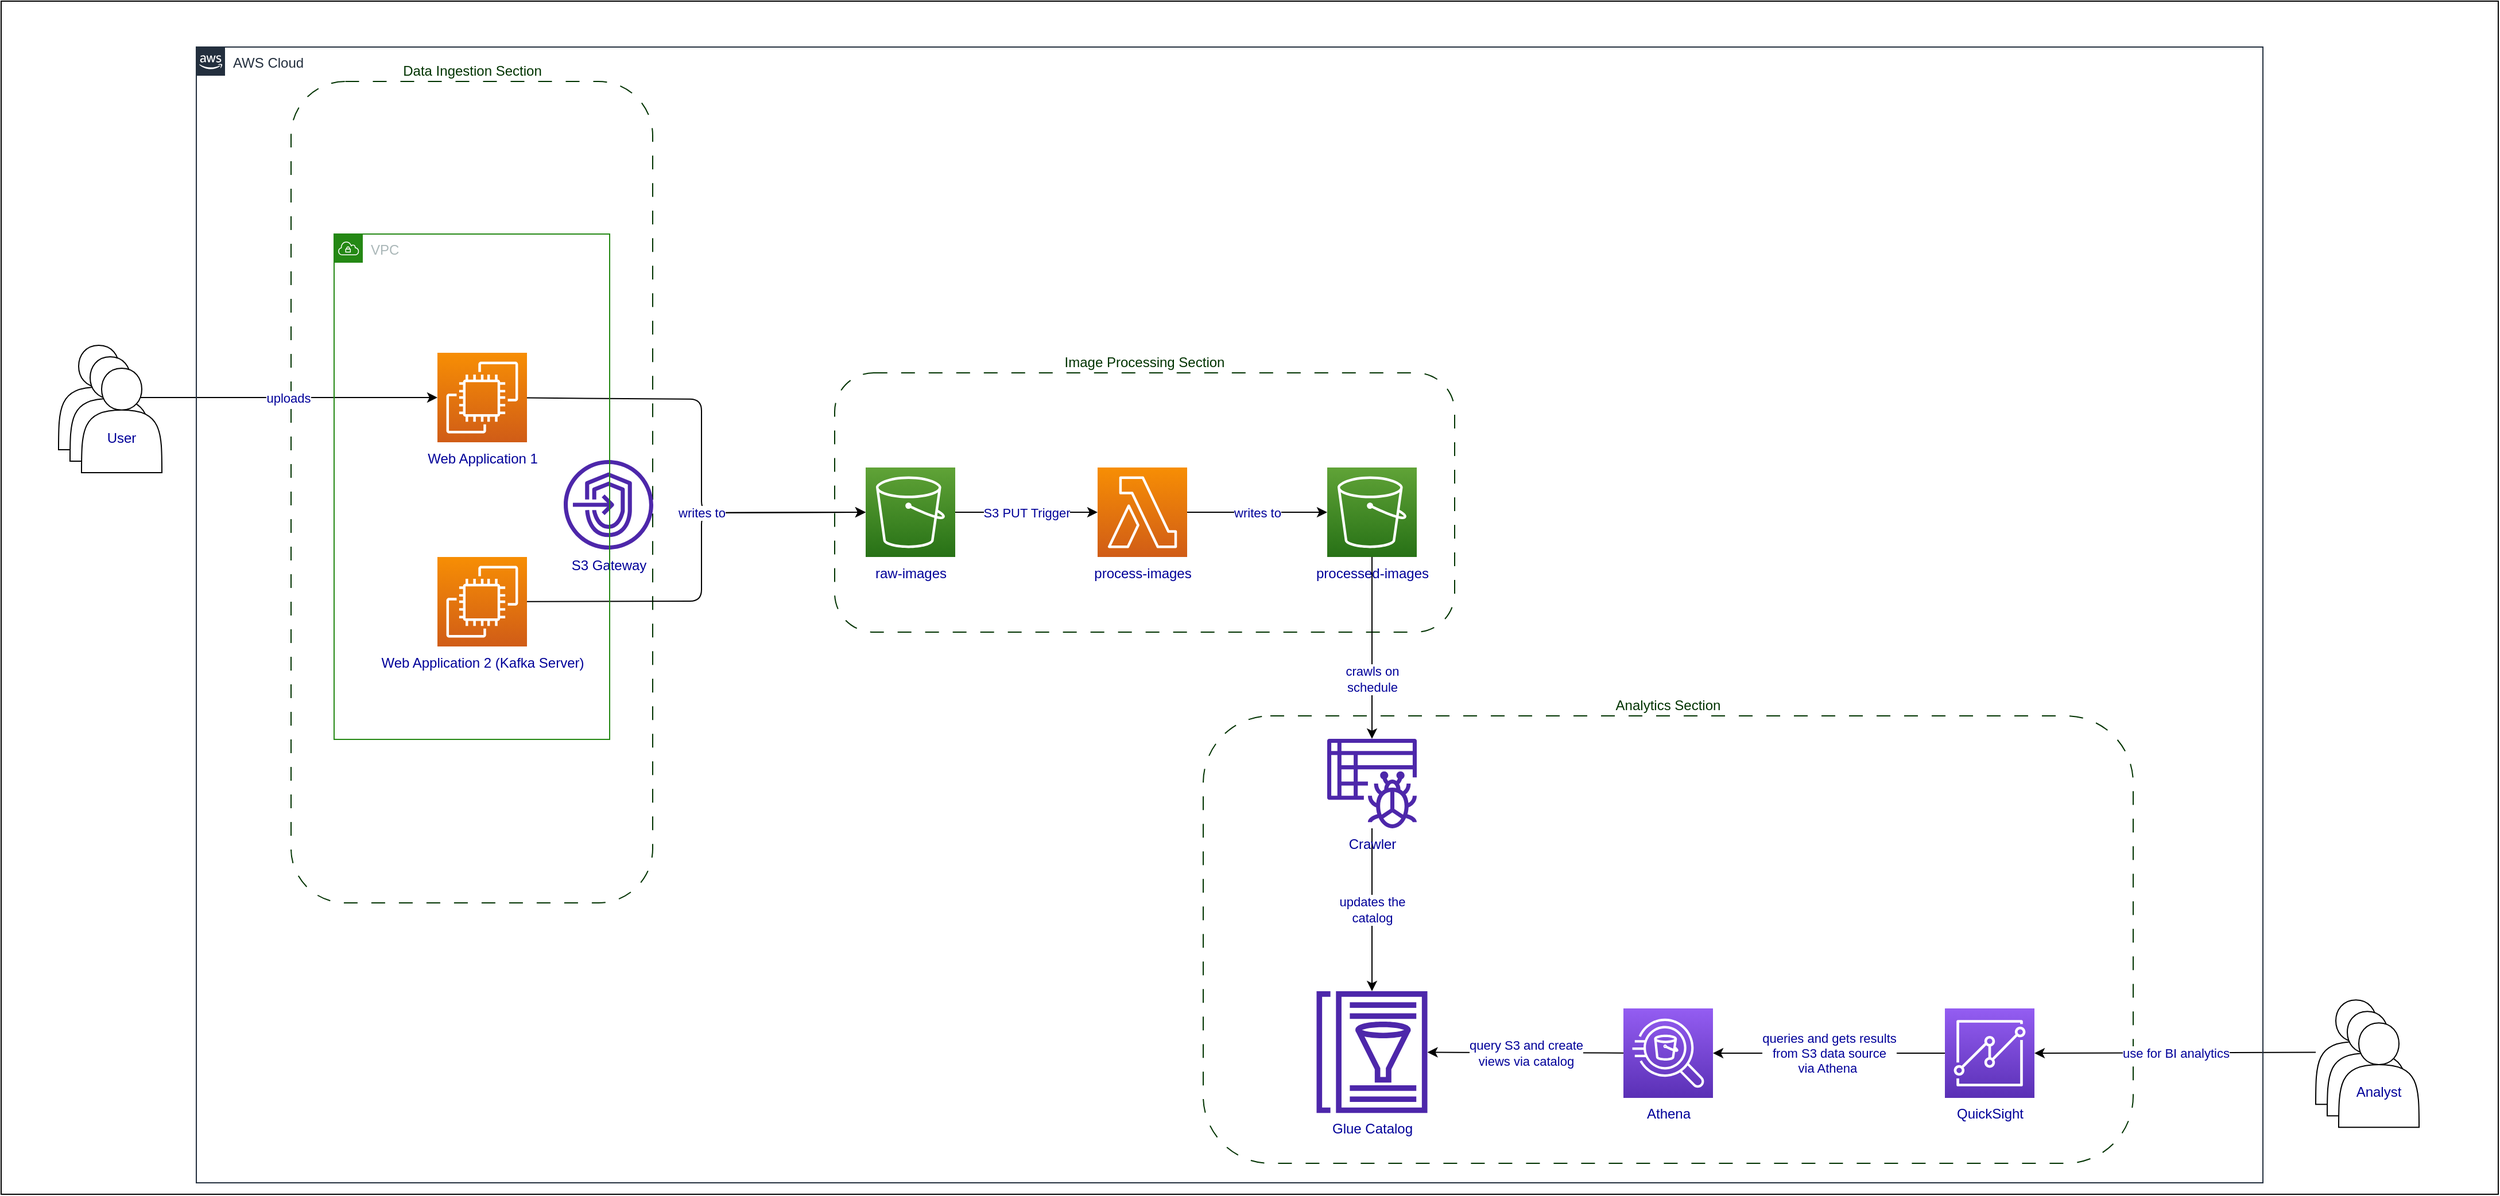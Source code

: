 <mxfile>
    <diagram id="JB2kJvLuueZ8NXWABjyU" name="Page-1">
        <mxGraphModel dx="3536" dy="1414" grid="1" gridSize="10" guides="1" tooltips="1" connect="1" arrows="1" fold="1" page="1" pageScale="1" pageWidth="850" pageHeight="1100" math="0" shadow="0">
            <root>
                <mxCell id="0"/>
                <mxCell id="1" parent="0"/>
                <mxCell id="66" value="" style="rounded=0;whiteSpace=wrap;html=1;" vertex="1" parent="1">
                    <mxGeometry x="-780" y="20" width="2175" height="1040" as="geometry"/>
                </mxCell>
                <mxCell id="57" value="Image Processing Section" style="rounded=1;whiteSpace=wrap;html=1;fontColor=#003300;fillColor=none;strokeColor=#003300;dashed=1;dashPattern=12 12;labelPosition=center;verticalLabelPosition=top;align=center;verticalAlign=bottom;" vertex="1" parent="1">
                    <mxGeometry x="-54" y="344" width="540" height="226" as="geometry"/>
                </mxCell>
                <mxCell id="56" value="Analytics Section" style="rounded=1;whiteSpace=wrap;html=1;fontColor=#003300;fillColor=none;strokeColor=#003300;dashed=1;dashPattern=12 12;labelPosition=center;verticalLabelPosition=top;align=center;verticalAlign=bottom;" vertex="1" parent="1">
                    <mxGeometry x="267" y="643" width="810" height="390" as="geometry"/>
                </mxCell>
                <mxCell id="58" value="Data Ingestion Section" style="rounded=1;whiteSpace=wrap;html=1;fontColor=#003300;fillColor=none;strokeColor=#003300;dashed=1;dashPattern=12 12;labelPosition=center;verticalLabelPosition=top;align=center;verticalAlign=bottom;" vertex="1" parent="1">
                    <mxGeometry x="-527.5" y="90" width="315" height="716" as="geometry"/>
                </mxCell>
                <mxCell id="28" value="S3 PUT Trigger" style="edgeStyle=none;html=1;entryX=0;entryY=0.5;entryDx=0;entryDy=0;entryPerimeter=0;fontColor=#000099;" edge="1" parent="1" source="3" target="6">
                    <mxGeometry relative="1" as="geometry"/>
                </mxCell>
                <mxCell id="3" value="&lt;font color=&quot;#000099&quot;&gt;raw-images&lt;/font&gt;" style="sketch=0;points=[[0,0,0],[0.25,0,0],[0.5,0,0],[0.75,0,0],[1,0,0],[0,1,0],[0.25,1,0],[0.5,1,0],[0.75,1,0],[1,1,0],[0,0.25,0],[0,0.5,0],[0,0.75,0],[1,0.25,0],[1,0.5,0],[1,0.75,0]];outlineConnect=0;fontColor=#232F3E;gradientColor=#60A337;gradientDirection=north;fillColor=#277116;strokeColor=#ffffff;dashed=0;verticalLabelPosition=bottom;verticalAlign=top;align=center;html=1;fontSize=12;fontStyle=0;aspect=fixed;shape=mxgraph.aws4.resourceIcon;resIcon=mxgraph.aws4.s3;" vertex="1" parent="1">
                    <mxGeometry x="-27" y="426.5" width="78" height="78" as="geometry"/>
                </mxCell>
                <mxCell id="29" value="writes to" style="edgeStyle=none;html=1;entryX=0;entryY=0.5;entryDx=0;entryDy=0;entryPerimeter=0;fontColor=#000099;" edge="1" parent="1" source="6" target="14">
                    <mxGeometry relative="1" as="geometry"/>
                </mxCell>
                <mxCell id="6" value="&lt;font color=&quot;#000099&quot;&gt;process-images&lt;/font&gt;" style="sketch=0;points=[[0,0,0],[0.25,0,0],[0.5,0,0],[0.75,0,0],[1,0,0],[0,1,0],[0.25,1,0],[0.5,1,0],[0.75,1,0],[1,1,0],[0,0.25,0],[0,0.5,0],[0,0.75,0],[1,0.25,0],[1,0.5,0],[1,0.75,0]];outlineConnect=0;fontColor=#232F3E;gradientColor=#F78E04;gradientDirection=north;fillColor=#D05C17;strokeColor=#ffffff;dashed=0;verticalLabelPosition=bottom;verticalAlign=top;align=center;html=1;fontSize=12;fontStyle=0;aspect=fixed;shape=mxgraph.aws4.resourceIcon;resIcon=mxgraph.aws4.lambda;" vertex="1" parent="1">
                    <mxGeometry x="175" y="426.5" width="78" height="78" as="geometry"/>
                </mxCell>
                <mxCell id="35" value="crawls on&lt;br&gt;schedule" style="edgeStyle=none;html=1;fontColor=#000099;" edge="1" parent="1" source="14" target="31">
                    <mxGeometry x="0.331" relative="1" as="geometry">
                        <mxPoint y="1" as="offset"/>
                    </mxGeometry>
                </mxCell>
                <mxCell id="14" value="&lt;font color=&quot;#000099&quot;&gt;processed-images&lt;/font&gt;" style="sketch=0;points=[[0,0,0],[0.25,0,0],[0.5,0,0],[0.75,0,0],[1,0,0],[0,1,0],[0.25,1,0],[0.5,1,0],[0.75,1,0],[1,1,0],[0,0.25,0],[0,0.5,0],[0,0.75,0],[1,0.25,0],[1,0.5,0],[1,0.75,0]];outlineConnect=0;fontColor=#232F3E;gradientColor=#60A337;gradientDirection=north;fillColor=#277116;strokeColor=#ffffff;dashed=0;verticalLabelPosition=bottom;verticalAlign=top;align=center;html=1;fontSize=12;fontStyle=0;aspect=fixed;shape=mxgraph.aws4.resourceIcon;resIcon=mxgraph.aws4.s3;" vertex="1" parent="1">
                    <mxGeometry x="375" y="426.5" width="78" height="78" as="geometry"/>
                </mxCell>
                <mxCell id="25" style="edgeStyle=none;html=1;entryX=0;entryY=0.5;entryDx=0;entryDy=0;entryPerimeter=0;fontColor=#33FFFF;" edge="1" parent="1" source="20" target="3">
                    <mxGeometry relative="1" as="geometry">
                        <Array as="points">
                            <mxPoint x="-170" y="367"/>
                            <mxPoint x="-170" y="466"/>
                        </Array>
                    </mxGeometry>
                </mxCell>
                <mxCell id="20" value="&lt;font color=&quot;#000099&quot;&gt;Web Application 1&lt;/font&gt;" style="sketch=0;points=[[0,0,0],[0.25,0,0],[0.5,0,0],[0.75,0,0],[1,0,0],[0,1,0],[0.25,1,0],[0.5,1,0],[0.75,1,0],[1,1,0],[0,0.25,0],[0,0.5,0],[0,0.75,0],[1,0.25,0],[1,0.5,0],[1,0.75,0]];outlineConnect=0;fontColor=#232F3E;gradientColor=#F78E04;gradientDirection=north;fillColor=#D05C17;strokeColor=#ffffff;dashed=0;verticalLabelPosition=bottom;verticalAlign=top;align=center;html=1;fontSize=12;fontStyle=0;aspect=fixed;shape=mxgraph.aws4.resourceIcon;resIcon=mxgraph.aws4.ec2;" vertex="1" parent="1">
                    <mxGeometry x="-400" y="326.5" width="78" height="78" as="geometry"/>
                </mxCell>
                <mxCell id="27" value="writes to" style="edgeStyle=none;html=1;entryX=0;entryY=0.5;entryDx=0;entryDy=0;entryPerimeter=0;fontColor=#000099;" edge="1" parent="1" source="21" target="3">
                    <mxGeometry x="0.238" relative="1" as="geometry">
                        <Array as="points">
                            <mxPoint x="-170" y="543"/>
                            <mxPoint x="-170" y="466"/>
                        </Array>
                        <mxPoint x="-1" as="offset"/>
                    </mxGeometry>
                </mxCell>
                <mxCell id="21" value="&lt;font color=&quot;#000099&quot;&gt;Web Application 2 (Kafka Server)&lt;/font&gt;" style="sketch=0;points=[[0,0,0],[0.25,0,0],[0.5,0,0],[0.75,0,0],[1,0,0],[0,1,0],[0.25,1,0],[0.5,1,0],[0.75,1,0],[1,1,0],[0,0.25,0],[0,0.5,0],[0,0.75,0],[1,0.25,0],[1,0.5,0],[1,0.75,0]];outlineConnect=0;fontColor=#232F3E;gradientColor=#F78E04;gradientDirection=north;fillColor=#D05C17;strokeColor=#ffffff;dashed=0;verticalLabelPosition=bottom;verticalAlign=top;align=center;html=1;fontSize=12;fontStyle=0;aspect=fixed;shape=mxgraph.aws4.resourceIcon;resIcon=mxgraph.aws4.ec2;" vertex="1" parent="1">
                    <mxGeometry x="-400" y="504.5" width="78" height="78" as="geometry"/>
                </mxCell>
                <mxCell id="24" value="uploads" style="edgeStyle=none;html=1;fontColor=#000099;" edge="1" parent="1" source="22" target="20">
                    <mxGeometry relative="1" as="geometry"/>
                </mxCell>
                <mxCell id="22" value="&lt;br&gt;&lt;br&gt;User" style="shape=actor;whiteSpace=wrap;html=1;fontColor=#33FFFF;" vertex="1" parent="1">
                    <mxGeometry x="-730" y="320" width="70" height="91" as="geometry"/>
                </mxCell>
                <mxCell id="36" value="updates the&lt;br&gt;catalog" style="edgeStyle=none;html=1;fontColor=#000099;" edge="1" parent="1" source="31" target="34">
                    <mxGeometry relative="1" as="geometry"/>
                </mxCell>
                <mxCell id="31" value="&lt;font color=&quot;#000099&quot;&gt;Crawler&lt;/font&gt;" style="sketch=0;outlineConnect=0;fontColor=#232F3E;gradientColor=none;fillColor=#4D27AA;strokeColor=none;dashed=0;verticalLabelPosition=bottom;verticalAlign=top;align=center;html=1;fontSize=12;fontStyle=0;aspect=fixed;pointerEvents=1;shape=mxgraph.aws4.glue_crawlers;" vertex="1" parent="1">
                    <mxGeometry x="375" y="663" width="78" height="78" as="geometry"/>
                </mxCell>
                <mxCell id="38" value="queries and gets results&lt;br&gt;from S3 data source&lt;br&gt;via Athena&amp;nbsp;" style="edgeStyle=none;html=1;entryX=1;entryY=0.5;entryDx=0;entryDy=0;entryPerimeter=0;fontColor=#000099;" edge="1" parent="1" source="32" target="33">
                    <mxGeometry relative="1" as="geometry"/>
                </mxCell>
                <mxCell id="32" value="&lt;font color=&quot;#000099&quot;&gt;QuickSight&lt;/font&gt;" style="sketch=0;points=[[0,0,0],[0.25,0,0],[0.5,0,0],[0.75,0,0],[1,0,0],[0,1,0],[0.25,1,0],[0.5,1,0],[0.75,1,0],[1,1,0],[0,0.25,0],[0,0.5,0],[0,0.75,0],[1,0.25,0],[1,0.5,0],[1,0.75,0]];outlineConnect=0;fontColor=#232F3E;gradientColor=#945DF2;gradientDirection=north;fillColor=#5A30B5;strokeColor=#ffffff;dashed=0;verticalLabelPosition=bottom;verticalAlign=top;align=center;html=1;fontSize=12;fontStyle=0;aspect=fixed;shape=mxgraph.aws4.resourceIcon;resIcon=mxgraph.aws4.quicksight;" vertex="1" parent="1">
                    <mxGeometry x="913" y="898" width="78" height="78" as="geometry"/>
                </mxCell>
                <mxCell id="37" value="query S3 and create&lt;br&gt;views via catalog" style="edgeStyle=none;html=1;fontColor=#000099;" edge="1" parent="1" source="33" target="34">
                    <mxGeometry relative="1" as="geometry"/>
                </mxCell>
                <mxCell id="33" value="&lt;font color=&quot;#000099&quot;&gt;Athena&lt;/font&gt;" style="sketch=0;points=[[0,0,0],[0.25,0,0],[0.5,0,0],[0.75,0,0],[1,0,0],[0,1,0],[0.25,1,0],[0.5,1,0],[0.75,1,0],[1,1,0],[0,0.25,0],[0,0.5,0],[0,0.75,0],[1,0.25,0],[1,0.5,0],[1,0.75,0]];outlineConnect=0;fontColor=#232F3E;gradientColor=#945DF2;gradientDirection=north;fillColor=#5A30B5;strokeColor=#ffffff;dashed=0;verticalLabelPosition=bottom;verticalAlign=top;align=center;html=1;fontSize=12;fontStyle=0;aspect=fixed;shape=mxgraph.aws4.resourceIcon;resIcon=mxgraph.aws4.athena;" vertex="1" parent="1">
                    <mxGeometry x="633" y="898" width="78" height="78" as="geometry"/>
                </mxCell>
                <mxCell id="34" value="&lt;font color=&quot;#000099&quot;&gt;Glue Catalog&lt;/font&gt;" style="sketch=0;outlineConnect=0;fontColor=#232F3E;gradientColor=none;fillColor=#4D27AA;strokeColor=none;dashed=0;verticalLabelPosition=bottom;verticalAlign=top;align=center;html=1;fontSize=12;fontStyle=0;aspect=fixed;pointerEvents=1;shape=mxgraph.aws4.glue_data_catalog;" vertex="1" parent="1">
                    <mxGeometry x="365" y="883" width="98" height="106.17" as="geometry"/>
                </mxCell>
                <mxCell id="40" value="use for BI analytics" style="edgeStyle=none;html=1;entryX=1;entryY=0.5;entryDx=0;entryDy=0;entryPerimeter=0;fontColor=#000099;" edge="1" parent="1" source="39" target="32">
                    <mxGeometry relative="1" as="geometry"/>
                </mxCell>
                <mxCell id="39" value="&lt;br&gt;&lt;br&gt;Analyst" style="shape=actor;whiteSpace=wrap;html=1;fontColor=#33FFFF;" vertex="1" parent="1">
                    <mxGeometry x="1236" y="890.59" width="70" height="91" as="geometry"/>
                </mxCell>
                <mxCell id="48" value="&lt;font color=&quot;#000099&quot;&gt;S3 Gateway&lt;/font&gt;" style="sketch=0;outlineConnect=0;fontColor=#232F3E;gradientColor=none;fillColor=#4D27AA;strokeColor=none;dashed=0;verticalLabelPosition=bottom;verticalAlign=top;align=center;html=1;fontSize=12;fontStyle=0;aspect=fixed;pointerEvents=1;shape=mxgraph.aws4.endpoints;" vertex="1" parent="1">
                    <mxGeometry x="-290" y="420" width="78" height="78" as="geometry"/>
                </mxCell>
                <mxCell id="53" value="VPC" style="points=[[0,0],[0.25,0],[0.5,0],[0.75,0],[1,0],[1,0.25],[1,0.5],[1,0.75],[1,1],[0.75,1],[0.5,1],[0.25,1],[0,1],[0,0.75],[0,0.5],[0,0.25]];outlineConnect=0;gradientColor=none;html=1;whiteSpace=wrap;fontSize=12;fontStyle=0;container=1;pointerEvents=0;collapsible=0;recursiveResize=0;shape=mxgraph.aws4.group;grIcon=mxgraph.aws4.group_vpc;strokeColor=#248814;fillColor=none;verticalAlign=top;align=left;spacingLeft=30;fontColor=#AAB7B8;dashed=0;" vertex="1" parent="1">
                    <mxGeometry x="-490" y="223" width="240" height="440.5" as="geometry"/>
                </mxCell>
                <mxCell id="62" value="&lt;br&gt;&lt;br&gt;User" style="shape=actor;whiteSpace=wrap;html=1;fontColor=#33FFFF;" vertex="1" parent="1">
                    <mxGeometry x="-720" y="330" width="70" height="91" as="geometry"/>
                </mxCell>
                <mxCell id="63" value="&lt;font color=&quot;#000099&quot;&gt;&lt;br&gt;&lt;br&gt;User&lt;/font&gt;" style="shape=actor;whiteSpace=wrap;html=1;fontColor=#33FFFF;" vertex="1" parent="1">
                    <mxGeometry x="-710" y="340" width="70" height="91" as="geometry"/>
                </mxCell>
                <mxCell id="64" value="&lt;br&gt;&lt;br&gt;Analyst" style="shape=actor;whiteSpace=wrap;html=1;fontColor=#33FFFF;" vertex="1" parent="1">
                    <mxGeometry x="1246" y="900.59" width="70" height="91" as="geometry"/>
                </mxCell>
                <mxCell id="65" value="&lt;br&gt;&lt;br&gt;Analyst" style="shape=actor;whiteSpace=wrap;html=1;fontColor=#000099;" vertex="1" parent="1">
                    <mxGeometry x="1256" y="910.59" width="70" height="91" as="geometry"/>
                </mxCell>
                <mxCell id="67" value="AWS Cloud" style="points=[[0,0],[0.25,0],[0.5,0],[0.75,0],[1,0],[1,0.25],[1,0.5],[1,0.75],[1,1],[0.75,1],[0.5,1],[0.25,1],[0,1],[0,0.75],[0,0.5],[0,0.25]];outlineConnect=0;gradientColor=none;html=1;whiteSpace=wrap;fontSize=12;fontStyle=0;container=1;pointerEvents=0;collapsible=0;recursiveResize=0;shape=mxgraph.aws4.group;grIcon=mxgraph.aws4.group_aws_cloud_alt;strokeColor=#232F3E;fillColor=none;verticalAlign=top;align=left;spacingLeft=30;fontColor=#232F3E;dashed=0;" vertex="1" parent="1">
                    <mxGeometry x="-610" y="60" width="1800" height="990" as="geometry"/>
                </mxCell>
            </root>
        </mxGraphModel>
    </diagram>
</mxfile>